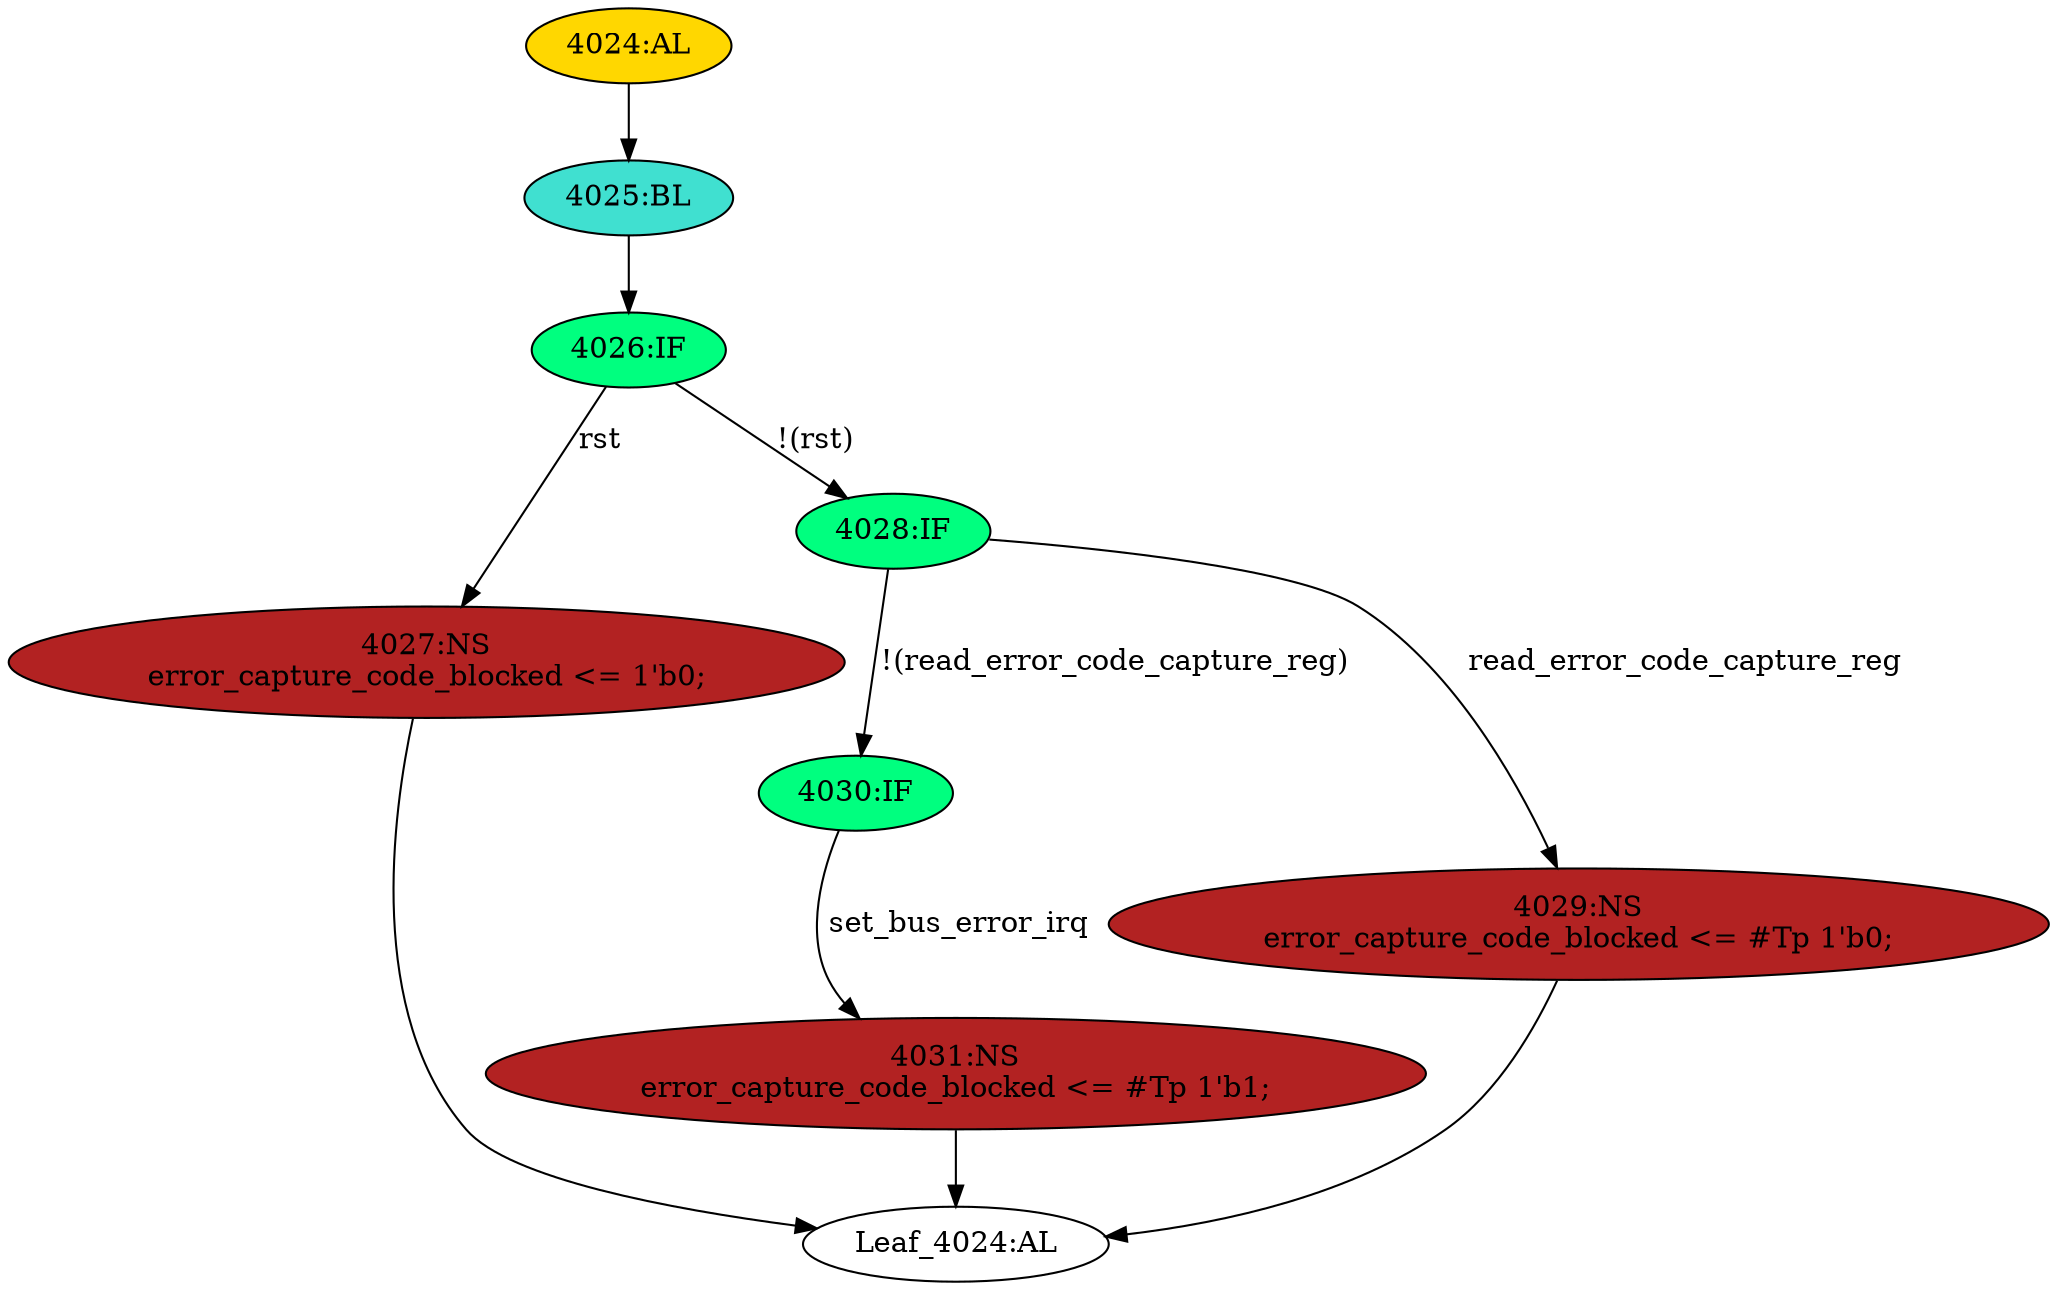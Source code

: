 strict digraph "" {
	node [label="\N"];
	"4031:NS"	 [ast="<pyverilog.vparser.ast.NonblockingSubstitution object at 0x7f44f6ae5bd0>",
		fillcolor=firebrick,
		label="4031:NS
error_capture_code_blocked <= #Tp 1'b1;",
		statements="[<pyverilog.vparser.ast.NonblockingSubstitution object at 0x7f44f6ae5bd0>]",
		style=filled,
		typ=NonblockingSubstitution];
	"Leaf_4024:AL"	 [def_var="['error_capture_code_blocked']",
		label="Leaf_4024:AL"];
	"4031:NS" -> "Leaf_4024:AL"	 [cond="[]",
		lineno=None];
	"4024:AL"	 [ast="<pyverilog.vparser.ast.Always object at 0x7f44f6af13d0>",
		clk_sens=True,
		fillcolor=gold,
		label="4024:AL",
		sens="['clk', 'rst']",
		statements="[]",
		style=filled,
		typ=Always,
		use_var="['rst', 'read_error_code_capture_reg', 'set_bus_error_irq']"];
	"4025:BL"	 [ast="<pyverilog.vparser.ast.Block object at 0x7f44f6af1550>",
		fillcolor=turquoise,
		label="4025:BL",
		statements="[]",
		style=filled,
		typ=Block];
	"4024:AL" -> "4025:BL"	 [cond="[]",
		lineno=None];
	"4026:IF"	 [ast="<pyverilog.vparser.ast.IfStatement object at 0x7f44f6ae5dd0>",
		fillcolor=springgreen,
		label="4026:IF",
		statements="[]",
		style=filled,
		typ=IfStatement];
	"4027:NS"	 [ast="<pyverilog.vparser.ast.NonblockingSubstitution object at 0x7f44f6af11d0>",
		fillcolor=firebrick,
		label="4027:NS
error_capture_code_blocked <= 1'b0;",
		statements="[<pyverilog.vparser.ast.NonblockingSubstitution object at 0x7f44f6af11d0>]",
		style=filled,
		typ=NonblockingSubstitution];
	"4026:IF" -> "4027:NS"	 [cond="['rst']",
		label=rst,
		lineno=4026];
	"4028:IF"	 [ast="<pyverilog.vparser.ast.IfStatement object at 0x7f44f6ae5e10>",
		fillcolor=springgreen,
		label="4028:IF",
		statements="[]",
		style=filled,
		typ=IfStatement];
	"4026:IF" -> "4028:IF"	 [cond="['rst']",
		label="!(rst)",
		lineno=4026];
	"4030:IF"	 [ast="<pyverilog.vparser.ast.IfStatement object at 0x7f44f6ae5e50>",
		fillcolor=springgreen,
		label="4030:IF",
		statements="[]",
		style=filled,
		typ=IfStatement];
	"4030:IF" -> "4031:NS"	 [cond="['set_bus_error_irq']",
		label=set_bus_error_irq,
		lineno=4030];
	"4025:BL" -> "4026:IF"	 [cond="[]",
		lineno=None];
	"4027:NS" -> "Leaf_4024:AL"	 [cond="[]",
		lineno=None];
	"4029:NS"	 [ast="<pyverilog.vparser.ast.NonblockingSubstitution object at 0x7f44f6ae5f10>",
		fillcolor=firebrick,
		label="4029:NS
error_capture_code_blocked <= #Tp 1'b0;",
		statements="[<pyverilog.vparser.ast.NonblockingSubstitution object at 0x7f44f6ae5f10>]",
		style=filled,
		typ=NonblockingSubstitution];
	"4029:NS" -> "Leaf_4024:AL"	 [cond="[]",
		lineno=None];
	"4028:IF" -> "4030:IF"	 [cond="['read_error_code_capture_reg']",
		label="!(read_error_code_capture_reg)",
		lineno=4028];
	"4028:IF" -> "4029:NS"	 [cond="['read_error_code_capture_reg']",
		label=read_error_code_capture_reg,
		lineno=4028];
}
